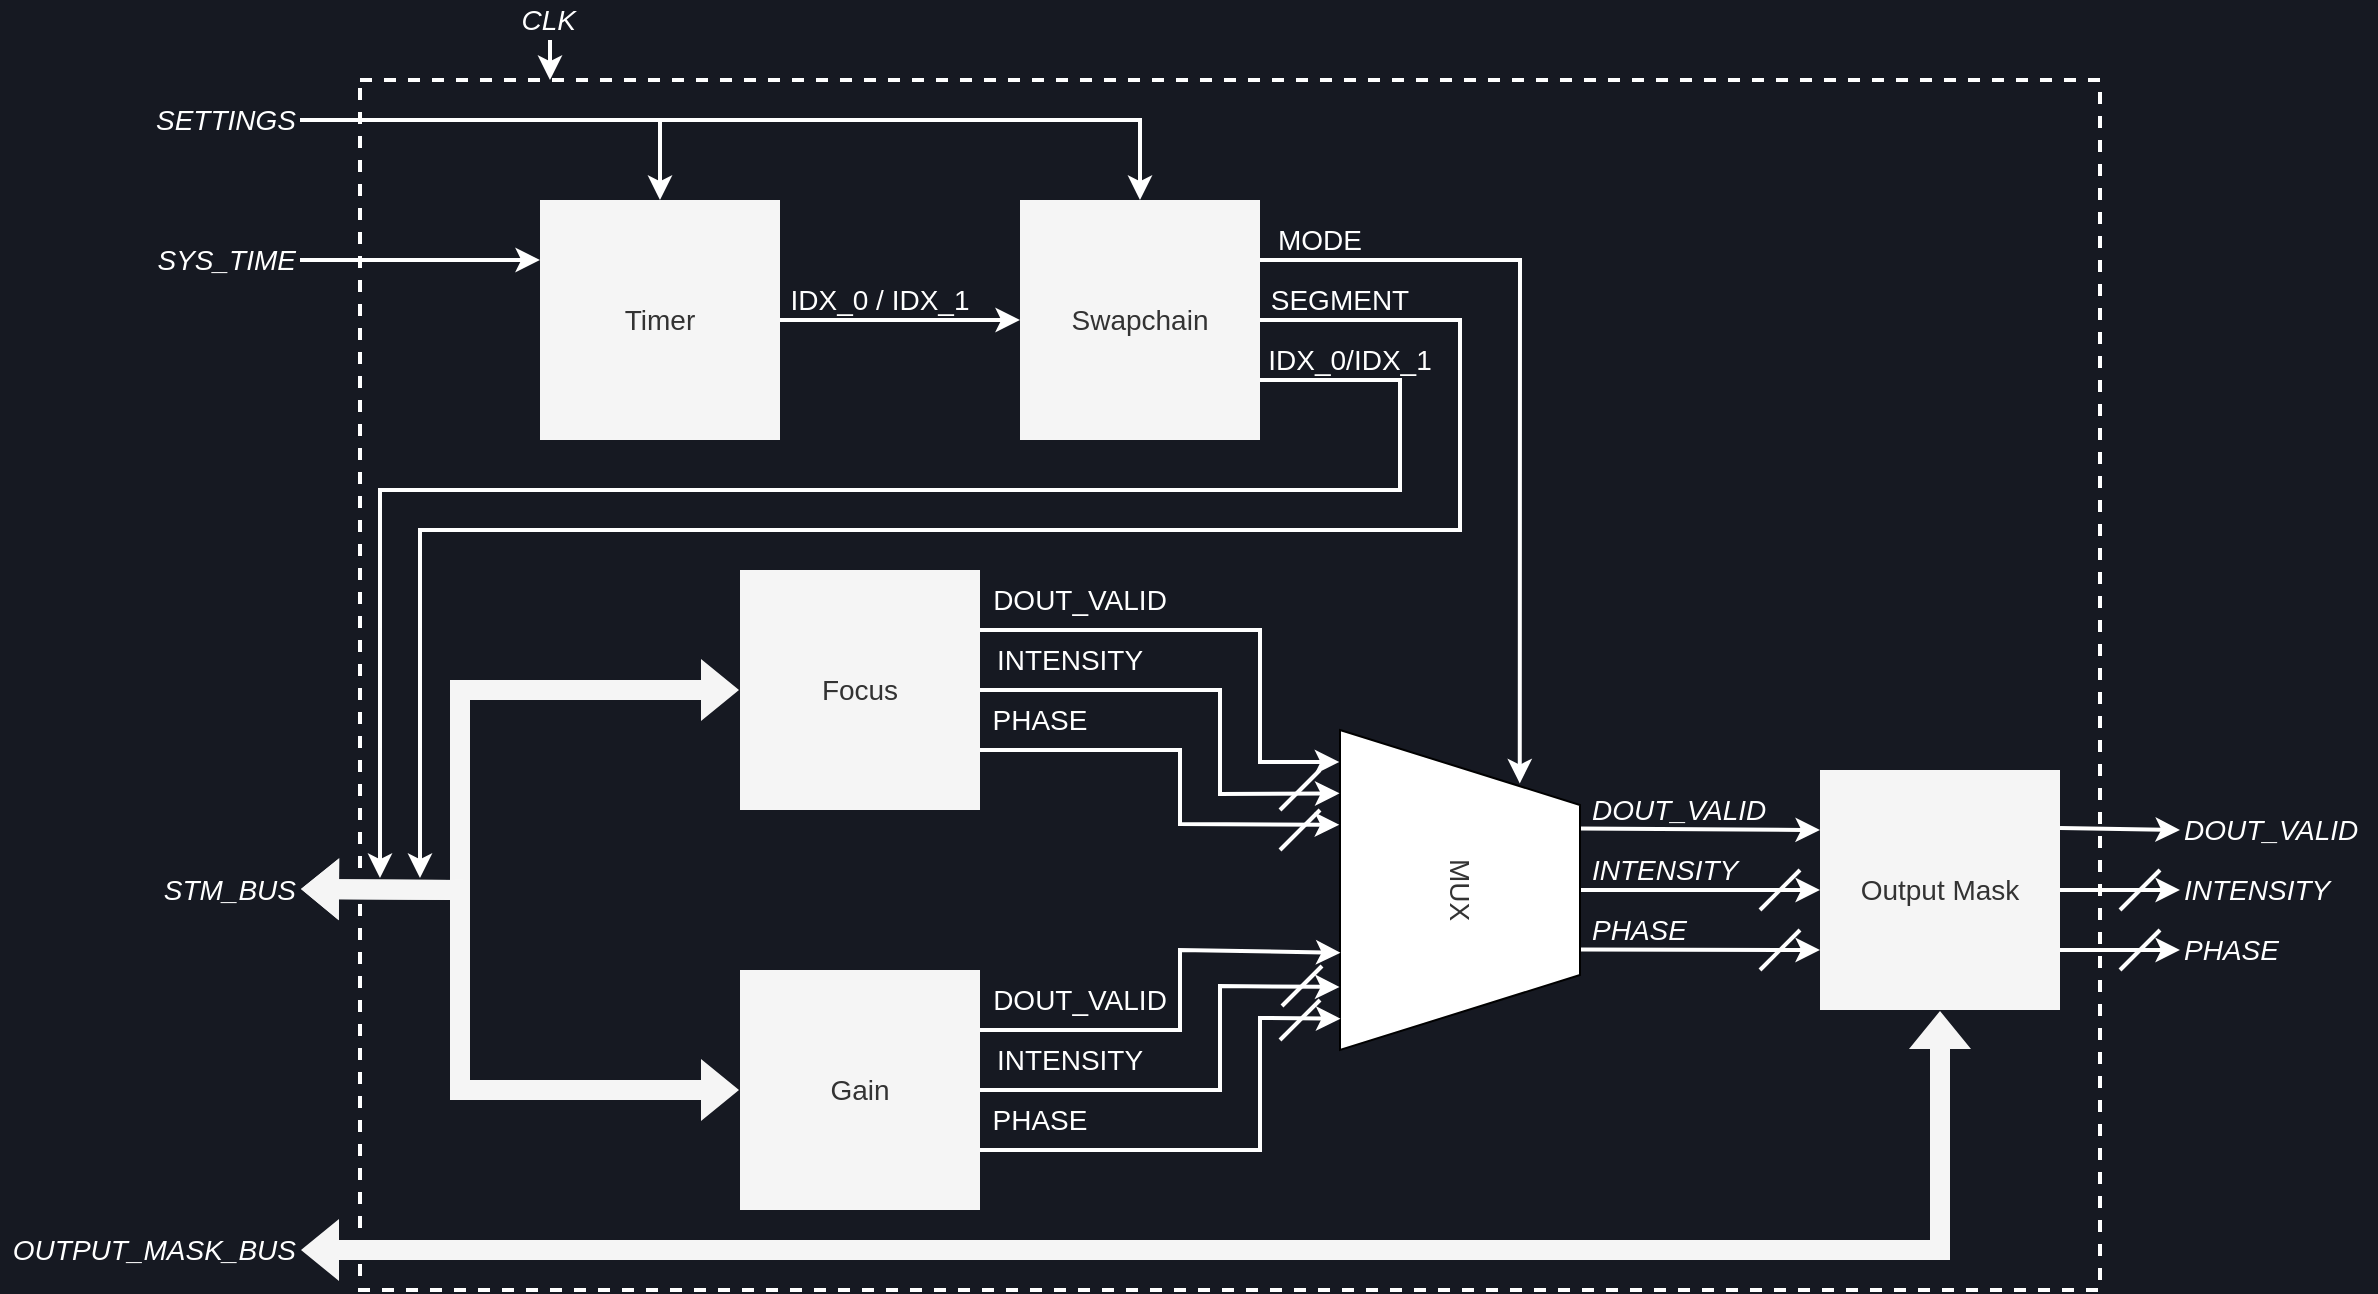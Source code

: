 <mxfile compressed="false">
    <diagram id="86R6ZRfhnQo9sD8B5-7s" name="Page-1">
        <mxGraphModel dx="2072" dy="810" grid="1" gridSize="10" guides="1" tooltips="1" connect="1" arrows="1" fold="1" page="1" pageScale="1" pageWidth="827" pageHeight="1169" background="#161922" math="0" shadow="0">
            <root>
                <mxCell id="0"/>
                <mxCell id="1" parent="0"/>
                <mxCell id="140" value="" style="rounded=0;whiteSpace=wrap;html=1;labelBackgroundColor=none;fontSize=14;fontColor=#333333;strokeColor=#FFFFFF;strokeWidth=2;fillColor=none;dashed=1;" parent="1" vertex="1">
                    <mxGeometry x="220" y="90" width="870" height="605" as="geometry"/>
                </mxCell>
                <mxCell id="96" value="Timer" style="rounded=0;whiteSpace=wrap;html=1;fontFamily=Helvetica;fontSize=14;fontColor=#333333;strokeColor=none;strokeWidth=3;fillColor=#f5f5f5;" parent="1" vertex="1">
                    <mxGeometry x="310" y="150" width="120" height="120" as="geometry"/>
                </mxCell>
                <mxCell id="97" value="Swapchain" style="rounded=0;whiteSpace=wrap;html=1;fontFamily=Helvetica;fontSize=14;fontColor=#333333;strokeColor=none;strokeWidth=3;fillColor=#f5f5f5;" parent="1" vertex="1">
                    <mxGeometry x="550" y="150" width="120" height="120" as="geometry"/>
                </mxCell>
                <mxCell id="100" style="edgeStyle=none;rounded=0;html=1;exitX=1;exitY=0.25;exitDx=0;exitDy=0;fontColor=#333333;strokeColor=#FFFFFF;strokeWidth=2;entryX=0;entryY=0.25;entryDx=0;entryDy=0;" parent="1" edge="1">
                    <mxGeometry relative="1" as="geometry">
                        <mxPoint x="430" y="210" as="sourcePoint"/>
                        <mxPoint x="550" y="210" as="targetPoint"/>
                    </mxGeometry>
                </mxCell>
                <mxCell id="102" value="&lt;span style=&quot;font-size: 14px&quot;&gt;&lt;font style=&quot;color: rgb(255, 255, 255);&quot;&gt;IDX_0 / IDX_1&lt;/font&gt;&lt;/span&gt;" style="text;html=1;strokeColor=none;fillColor=none;align=center;verticalAlign=middle;whiteSpace=wrap;rounded=0;fontFamily=Helvetica;fontSize=14;fontColor=#FFFFFF;strokeWidth=2;" parent="1" vertex="1">
                    <mxGeometry x="430" y="190" width="100" height="20" as="geometry"/>
                </mxCell>
                <mxCell id="104" style="edgeStyle=none;rounded=0;html=1;exitX=1;exitY=0.25;exitDx=0;exitDy=0;fontColor=#333333;strokeColor=#FFFFFF;strokeWidth=2;entryX=0.167;entryY=0.251;entryDx=0;entryDy=0;entryPerimeter=0;" parent="1" target="143" edge="1">
                    <mxGeometry relative="1" as="geometry">
                        <mxPoint x="670" y="180" as="sourcePoint"/>
                        <mxPoint x="800" y="310" as="targetPoint"/>
                        <Array as="points">
                            <mxPoint x="800" y="180"/>
                        </Array>
                    </mxGeometry>
                </mxCell>
                <mxCell id="105" value="&lt;span style=&quot;font-size: 14px&quot;&gt;&lt;font style=&quot;color: rgb(255, 255, 255);&quot;&gt;MODE&lt;/font&gt;&lt;/span&gt;" style="text;html=1;strokeColor=none;fillColor=none;align=center;verticalAlign=middle;whiteSpace=wrap;rounded=0;fontFamily=Helvetica;fontSize=14;fontColor=#FFFFFF;strokeWidth=2;" parent="1" vertex="1">
                    <mxGeometry x="670" y="160" width="60" height="20" as="geometry"/>
                </mxCell>
                <mxCell id="106" style="edgeStyle=none;rounded=0;html=1;exitX=1;exitY=0.75;exitDx=0;exitDy=0;fontColor=#333333;strokeColor=#FFFFFF;strokeWidth=2;" parent="1" edge="1">
                    <mxGeometry relative="1" as="geometry">
                        <mxPoint x="670" y="210" as="sourcePoint"/>
                        <mxPoint x="250" y="489" as="targetPoint"/>
                        <Array as="points">
                            <mxPoint x="770" y="210"/>
                            <mxPoint x="770" y="315"/>
                            <mxPoint x="250" y="315"/>
                        </Array>
                    </mxGeometry>
                </mxCell>
                <mxCell id="108" value="" style="edgeStyle=none;html=1;" parent="1" source="107" target="97" edge="1">
                    <mxGeometry relative="1" as="geometry"/>
                </mxCell>
                <mxCell id="107" value="&lt;span style=&quot;font-size: 14px&quot;&gt;&lt;font style=&quot;color: rgb(255, 255, 255);&quot;&gt;SEGMENT&lt;/font&gt;&lt;/span&gt;" style="text;html=1;strokeColor=none;fillColor=none;align=center;verticalAlign=middle;whiteSpace=wrap;rounded=0;fontFamily=Helvetica;fontSize=14;fontColor=#FFFFFF;strokeWidth=2;" parent="1" vertex="1">
                    <mxGeometry x="670" y="190" width="80" height="20" as="geometry"/>
                </mxCell>
                <mxCell id="109" style="edgeStyle=none;rounded=0;html=1;exitX=1;exitY=0.75;exitDx=0;exitDy=0;fontColor=#333333;strokeColor=#FFFFFF;strokeWidth=2;" parent="1" edge="1">
                    <mxGeometry relative="1" as="geometry">
                        <mxPoint x="670" y="240" as="sourcePoint"/>
                        <mxPoint x="230" y="489" as="targetPoint"/>
                        <Array as="points">
                            <mxPoint x="740" y="240"/>
                            <mxPoint x="740" y="295"/>
                            <mxPoint x="230" y="295"/>
                        </Array>
                    </mxGeometry>
                </mxCell>
                <mxCell id="110" value="&lt;span style=&quot;font-size: 14px&quot;&gt;&lt;font style=&quot;color: rgb(255, 255, 255);&quot;&gt;IDX_0/IDX_1&lt;/font&gt;&lt;/span&gt;" style="text;html=1;strokeColor=none;fillColor=none;align=center;verticalAlign=middle;whiteSpace=wrap;rounded=0;fontFamily=Helvetica;fontSize=14;fontColor=#FFFFFF;strokeWidth=2;" parent="1" vertex="1">
                    <mxGeometry x="670" y="220" width="90" height="20" as="geometry"/>
                </mxCell>
                <mxCell id="111" value="&lt;i style=&quot;font-size: 14px;&quot;&gt;&lt;font style=&quot;color: rgb(255, 255, 255);&quot;&gt;SETTINGS&lt;/font&gt;&lt;/i&gt;" style="text;html=1;strokeColor=none;fillColor=none;align=right;verticalAlign=middle;whiteSpace=wrap;rounded=0;labelBackgroundColor=none;fontSize=14;fontColor=#FFFFFF;" parent="1" vertex="1">
                    <mxGeometry x="110" y="90" width="80" height="40" as="geometry"/>
                </mxCell>
                <mxCell id="112" style="edgeStyle=none;rounded=0;html=1;exitX=1;exitY=0.5;exitDx=0;exitDy=0;fontColor=#333333;strokeColor=#FFFFFF;strokeWidth=2;entryX=0.5;entryY=0;entryDx=0;entryDy=0;" parent="1" source="111" target="96" edge="1">
                    <mxGeometry relative="1" as="geometry">
                        <mxPoint x="250" y="-260" as="sourcePoint"/>
                        <mxPoint x="590" y="-200.0" as="targetPoint"/>
                        <Array as="points">
                            <mxPoint x="370" y="110"/>
                        </Array>
                    </mxGeometry>
                </mxCell>
                <mxCell id="113" style="edgeStyle=none;rounded=0;html=1;exitX=1;exitY=0.5;exitDx=0;exitDy=0;fontColor=#333333;strokeColor=#FFFFFF;strokeWidth=2;entryX=0.5;entryY=0;entryDx=0;entryDy=0;" parent="1" source="111" target="97" edge="1">
                    <mxGeometry relative="1" as="geometry">
                        <mxPoint x="250" y="120" as="sourcePoint"/>
                        <mxPoint x="380" y="160.0" as="targetPoint"/>
                        <Array as="points">
                            <mxPoint x="610" y="110"/>
                        </Array>
                    </mxGeometry>
                </mxCell>
                <mxCell id="114" value="&lt;i&gt;&lt;font style=&quot;color: rgb(255, 255, 255);&quot;&gt;SYS_TIME&lt;/font&gt;&lt;/i&gt;" style="text;html=1;strokeColor=none;fillColor=none;align=right;verticalAlign=middle;whiteSpace=wrap;rounded=0;labelBackgroundColor=none;fontSize=14;fontColor=#FFFFFF;" parent="1" vertex="1">
                    <mxGeometry x="100" y="160" width="90" height="40" as="geometry"/>
                </mxCell>
                <mxCell id="115" style="edgeStyle=none;rounded=0;html=1;exitX=1;exitY=0.5;exitDx=0;exitDy=0;fontColor=#333333;strokeColor=#FFFFFF;strokeWidth=2;entryX=0;entryY=0.25;entryDx=0;entryDy=0;" parent="1" source="114" target="96" edge="1">
                    <mxGeometry relative="1" as="geometry">
                        <mxPoint x="250" y="120" as="sourcePoint"/>
                        <mxPoint x="620" y="160" as="targetPoint"/>
                        <Array as="points"/>
                    </mxGeometry>
                </mxCell>
                <mxCell id="126" value="&lt;i&gt;&lt;font style=&quot;color: rgb(255, 255, 255);&quot;&gt;STM_BUS&lt;/font&gt;&lt;/i&gt;" style="text;html=1;strokeColor=none;fillColor=none;align=right;verticalAlign=middle;whiteSpace=wrap;rounded=0;labelBackgroundColor=none;fontSize=14;fontColor=#FFFFFF;" parent="1" vertex="1">
                    <mxGeometry x="100" y="475" width="90" height="40" as="geometry"/>
                </mxCell>
                <mxCell id="127" value="&lt;i&gt;&lt;font style=&quot;color: rgb(255, 255, 255);&quot;&gt;DOUT_VALID&lt;/font&gt;&lt;/i&gt;" style="text;html=1;strokeColor=none;fillColor=none;align=left;verticalAlign=middle;whiteSpace=wrap;rounded=0;fontFamily=Helvetica;fontSize=14;fontColor=#FFFFFF;" parent="1" vertex="1">
                    <mxGeometry x="834" y="435" width="98" height="40" as="geometry"/>
                </mxCell>
                <mxCell id="131" value="&lt;i&gt;&lt;font style=&quot;color: rgb(255, 255, 255);&quot;&gt;INTENSITY&lt;/font&gt;&lt;/i&gt;" style="text;html=1;strokeColor=none;fillColor=none;align=left;verticalAlign=middle;whiteSpace=wrap;rounded=0;labelBackgroundColor=none;fontSize=14;fontColor=#FFFFFF;" parent="1" vertex="1">
                    <mxGeometry x="834" y="465" width="90" height="40" as="geometry"/>
                </mxCell>
                <mxCell id="132" style="edgeStyle=none;rounded=0;html=1;exitX=0.5;exitY=0;exitDx=0;exitDy=0;fontColor=#333333;strokeColor=#FFFFFF;strokeWidth=2;entryX=0;entryY=0.5;entryDx=0;entryDy=0;" parent="1" target="174" edge="1" source="143">
                    <mxGeometry relative="1" as="geometry">
                        <mxPoint x="840" y="494.86" as="sourcePoint"/>
                        <mxPoint x="925" y="494.86" as="targetPoint"/>
                    </mxGeometry>
                </mxCell>
                <mxCell id="133" style="edgeStyle=none;rounded=0;html=1;exitX=0.308;exitY=0.003;exitDx=0;exitDy=0;fontColor=#333333;strokeColor=#FFFFFF;strokeWidth=2;entryX=0;entryY=0.25;entryDx=0;entryDy=0;exitPerimeter=0;" parent="1" target="174" edge="1" source="143">
                    <mxGeometry relative="1" as="geometry">
                        <mxPoint x="1031" y="495" as="sourcePoint"/>
                        <mxPoint x="1121" y="475" as="targetPoint"/>
                    </mxGeometry>
                </mxCell>
                <mxCell id="134" value="" style="endArrow=none;html=1;rounded=1;labelBackgroundColor=default;fontFamily=Helvetica;fontSize=14;fontColor=#000000;strokeColor=#FFFFFF;strokeWidth=2;shape=connector;fillColor=#f5f5f5;" parent="1" edge="1">
                    <mxGeometry width="50" height="50" relative="1" as="geometry">
                        <mxPoint x="920" y="505.0" as="sourcePoint"/>
                        <mxPoint x="940" y="485.0" as="targetPoint"/>
                    </mxGeometry>
                </mxCell>
                <mxCell id="135" value="&lt;i&gt;&lt;font style=&quot;color: rgb(255, 255, 255);&quot;&gt;PHASE&lt;/font&gt;&lt;/i&gt;" style="text;html=1;strokeColor=none;fillColor=none;align=left;verticalAlign=middle;whiteSpace=wrap;rounded=0;labelBackgroundColor=none;fontSize=14;fontColor=#FFFFFF;" parent="1" vertex="1">
                    <mxGeometry x="834" y="495" width="78" height="40" as="geometry"/>
                </mxCell>
                <mxCell id="136" style="edgeStyle=none;rounded=0;html=1;fontColor=#333333;strokeColor=#FFFFFF;strokeWidth=2;entryX=0;entryY=0.75;entryDx=0;entryDy=0;exitX=0.686;exitY=0.002;exitDx=0;exitDy=0;exitPerimeter=0;" parent="1" source="143" target="174" edge="1">
                    <mxGeometry relative="1" as="geometry">
                        <mxPoint x="1031.6" y="524.76" as="sourcePoint"/>
                        <mxPoint x="1121" y="380" as="targetPoint"/>
                    </mxGeometry>
                </mxCell>
                <mxCell id="137" value="" style="endArrow=none;html=1;rounded=1;labelBackgroundColor=default;fontFamily=Helvetica;fontSize=14;fontColor=#000000;strokeColor=#FFFFFF;strokeWidth=2;shape=connector;fillColor=#f5f5f5;" parent="1" edge="1">
                    <mxGeometry width="50" height="50" relative="1" as="geometry">
                        <mxPoint x="920" y="535.0" as="sourcePoint"/>
                        <mxPoint x="940" y="515.0" as="targetPoint"/>
                    </mxGeometry>
                </mxCell>
                <mxCell id="141" value="&lt;i style=&quot;font-size: 14px;&quot;&gt;&lt;font style=&quot;color: rgb(255, 255, 255);&quot;&gt;CLK&lt;/font&gt;&lt;/i&gt;" style="text;html=1;strokeColor=none;fillColor=none;align=right;verticalAlign=middle;whiteSpace=wrap;rounded=0;labelBackgroundColor=none;fontSize=14;fontColor=#FFFFFF;" parent="1" vertex="1">
                    <mxGeometry x="300" y="50" width="30" height="20" as="geometry"/>
                </mxCell>
                <mxCell id="142" style="edgeStyle=none;rounded=0;html=1;exitX=0.5;exitY=1;exitDx=0;exitDy=0;fontColor=#333333;strokeColor=#FFFFFF;strokeWidth=2;" parent="1" source="141" edge="1">
                    <mxGeometry relative="1" as="geometry">
                        <mxPoint x="230" y="200" as="sourcePoint"/>
                        <mxPoint x="315" y="90" as="targetPoint"/>
                    </mxGeometry>
                </mxCell>
                <mxCell id="143" value="&lt;span style=&quot;color: rgb(51, 51, 51); font-size: 14px;&quot;&gt;MUX&lt;/span&gt;" style="shape=trapezoid;perimeter=trapezoidPerimeter;whiteSpace=wrap;html=1;fixedSize=1;rotation=90;size=37.5;fillColor=#FFFFFF;" parent="1" vertex="1">
                    <mxGeometry x="690" y="435" width="160" height="120" as="geometry"/>
                </mxCell>
                <mxCell id="145" value="Focus" style="rounded=0;whiteSpace=wrap;html=1;fontFamily=Helvetica;fontSize=14;fontColor=#333333;strokeColor=none;strokeWidth=3;fillColor=#f5f5f5;" parent="1" vertex="1">
                    <mxGeometry x="410" y="335" width="120" height="120" as="geometry"/>
                </mxCell>
                <mxCell id="146" value="Gain" style="rounded=0;whiteSpace=wrap;html=1;fontFamily=Helvetica;fontSize=14;fontColor=#333333;strokeColor=none;strokeWidth=3;fillColor=#f5f5f5;" parent="1" vertex="1">
                    <mxGeometry x="410" y="535" width="120" height="120" as="geometry"/>
                </mxCell>
                <mxCell id="150" style="edgeStyle=none;rounded=0;html=1;exitX=1;exitY=0.25;exitDx=0;exitDy=0;fontColor=#333333;strokeColor=#FFFFFF;strokeWidth=2;entryX=0.1;entryY=1.003;entryDx=0;entryDy=0;entryPerimeter=0;" parent="1" source="145" target="143" edge="1">
                    <mxGeometry relative="1" as="geometry">
                        <mxPoint x="484" y="565" as="sourcePoint"/>
                        <mxPoint x="374" y="575" as="targetPoint"/>
                        <Array as="points">
                            <mxPoint x="670" y="365"/>
                            <mxPoint x="670" y="431"/>
                        </Array>
                    </mxGeometry>
                </mxCell>
                <mxCell id="151" style="edgeStyle=none;rounded=0;html=1;exitX=1;exitY=0.5;exitDx=0;exitDy=0;fontColor=#333333;strokeColor=#FFFFFF;strokeWidth=2;entryX=0.198;entryY=1.002;entryDx=0;entryDy=0;entryPerimeter=0;" parent="1" source="145" target="143" edge="1">
                    <mxGeometry relative="1" as="geometry">
                        <mxPoint x="484" y="590" as="sourcePoint"/>
                        <mxPoint x="574" y="570" as="targetPoint"/>
                        <Array as="points">
                            <mxPoint x="650" y="395"/>
                            <mxPoint x="650" y="447"/>
                        </Array>
                    </mxGeometry>
                </mxCell>
                <mxCell id="152" value="" style="endArrow=none;html=1;rounded=1;labelBackgroundColor=default;fontFamily=Helvetica;fontSize=14;fontColor=#000000;strokeColor=#FFFFFF;strokeWidth=2;shape=connector;fillColor=#f5f5f5;" parent="1" edge="1">
                    <mxGeometry width="50" height="50" relative="1" as="geometry">
                        <mxPoint x="680" y="455.0" as="sourcePoint"/>
                        <mxPoint x="700" y="435.0" as="targetPoint"/>
                    </mxGeometry>
                </mxCell>
                <mxCell id="154" style="edgeStyle=none;rounded=0;html=1;fontColor=#333333;strokeColor=#FFFFFF;strokeWidth=2;entryX=0.296;entryY=1.003;entryDx=0;entryDy=0;exitX=1;exitY=0.75;exitDx=0;exitDy=0;entryPerimeter=0;" parent="1" source="145" target="143" edge="1">
                    <mxGeometry relative="1" as="geometry">
                        <mxPoint x="484.6" y="734.76" as="sourcePoint"/>
                        <mxPoint x="574" y="590" as="targetPoint"/>
                        <Array as="points">
                            <mxPoint x="630" y="425"/>
                            <mxPoint x="630" y="462"/>
                        </Array>
                    </mxGeometry>
                </mxCell>
                <mxCell id="155" value="" style="endArrow=none;html=1;rounded=1;labelBackgroundColor=default;fontFamily=Helvetica;fontSize=14;fontColor=#000000;strokeColor=#FFFFFF;strokeWidth=2;shape=connector;fillColor=#f5f5f5;" parent="1" edge="1">
                    <mxGeometry width="50" height="50" relative="1" as="geometry">
                        <mxPoint x="680" y="475.0" as="sourcePoint"/>
                        <mxPoint x="700" y="455.0" as="targetPoint"/>
                    </mxGeometry>
                </mxCell>
                <mxCell id="158" value="&lt;span style=&quot;font-style: normal;&quot;&gt;&lt;font style=&quot;color: rgb(255, 255, 255);&quot;&gt;DOUT_VALID&lt;/font&gt;&lt;/span&gt;" style="text;html=1;strokeColor=none;fillColor=none;align=center;verticalAlign=middle;whiteSpace=wrap;rounded=0;fontFamily=Helvetica;fontSize=14;fontColor=#FFFFFF;fontStyle=2" parent="1" vertex="1">
                    <mxGeometry x="530" y="335" width="100" height="30" as="geometry"/>
                </mxCell>
                <mxCell id="160" value="INTENSITY" style="text;html=1;strokeColor=none;fillColor=none;align=center;verticalAlign=middle;whiteSpace=wrap;rounded=0;fontFamily=Helvetica;fontSize=14;fontColor=#FFFFFF;" parent="1" vertex="1">
                    <mxGeometry x="530" y="365" width="90" height="30" as="geometry"/>
                </mxCell>
                <mxCell id="161" value="PHASE" style="text;html=1;strokeColor=none;fillColor=none;align=center;verticalAlign=middle;whiteSpace=wrap;rounded=0;fontFamily=Helvetica;fontSize=14;fontColor=#FFFFFF;" parent="1" vertex="1">
                    <mxGeometry x="530" y="395" width="60" height="30" as="geometry"/>
                </mxCell>
                <mxCell id="163" style="edgeStyle=none;rounded=0;html=1;fontColor=#333333;strokeColor=#FFFFFF;strokeWidth=2;entryX=0.696;entryY=0.998;entryDx=0;entryDy=0;exitX=1;exitY=0.25;exitDx=0;exitDy=0;entryPerimeter=0;" parent="1" source="146" target="143" edge="1">
                    <mxGeometry relative="1" as="geometry">
                        <mxPoint x="290" y="845" as="sourcePoint"/>
                        <mxPoint x="510" y="845.0" as="targetPoint"/>
                        <Array as="points">
                            <mxPoint x="630" y="565"/>
                            <mxPoint x="630" y="525"/>
                        </Array>
                    </mxGeometry>
                </mxCell>
                <mxCell id="164" style="edgeStyle=none;rounded=0;html=1;fontColor=#333333;strokeColor=#FFFFFF;strokeWidth=2;entryX=0.803;entryY=1.002;entryDx=0;entryDy=0;exitX=1;exitY=0.5;exitDx=0;exitDy=0;entryPerimeter=0;" parent="1" source="146" target="143" edge="1">
                    <mxGeometry relative="1" as="geometry">
                        <mxPoint x="440" y="575.0" as="sourcePoint"/>
                        <mxPoint x="720.24" y="536.36" as="targetPoint"/>
                        <Array as="points">
                            <mxPoint x="650" y="595"/>
                            <mxPoint x="650" y="543"/>
                        </Array>
                    </mxGeometry>
                </mxCell>
                <mxCell id="165" style="edgeStyle=none;rounded=0;html=1;fontColor=#333333;strokeColor=#FFFFFF;strokeWidth=2;entryX=0.902;entryY=0.998;entryDx=0;entryDy=0;exitX=1;exitY=0.75;exitDx=0;exitDy=0;entryPerimeter=0;" parent="1" source="146" target="143" edge="1">
                    <mxGeometry relative="1" as="geometry">
                        <mxPoint x="440" y="605" as="sourcePoint"/>
                        <mxPoint x="720" y="553.64" as="targetPoint"/>
                        <Array as="points">
                            <mxPoint x="670" y="625"/>
                            <mxPoint x="670" y="559"/>
                        </Array>
                    </mxGeometry>
                </mxCell>
                <mxCell id="167" value="&lt;span style=&quot;font-style: normal;&quot;&gt;&lt;font style=&quot;color: rgb(255, 255, 255);&quot;&gt;DOUT_VALID&lt;/font&gt;&lt;/span&gt;" style="text;html=1;strokeColor=none;fillColor=none;align=center;verticalAlign=middle;whiteSpace=wrap;rounded=0;fontFamily=Helvetica;fontSize=14;fontColor=#FFFFFF;fontStyle=2" parent="1" vertex="1">
                    <mxGeometry x="530" y="535" width="100" height="30" as="geometry"/>
                </mxCell>
                <mxCell id="168" value="INTENSITY" style="text;html=1;strokeColor=none;fillColor=none;align=center;verticalAlign=middle;whiteSpace=wrap;rounded=0;fontFamily=Helvetica;fontSize=14;fontColor=#FFFFFF;" parent="1" vertex="1">
                    <mxGeometry x="530" y="565" width="90" height="30" as="geometry"/>
                </mxCell>
                <mxCell id="169" value="PHASE" style="text;html=1;strokeColor=none;fillColor=none;align=center;verticalAlign=middle;whiteSpace=wrap;rounded=0;fontFamily=Helvetica;fontSize=14;fontColor=#FFFFFF;" parent="1" vertex="1">
                    <mxGeometry x="530" y="595" width="60" height="30" as="geometry"/>
                </mxCell>
                <mxCell id="170" value="" style="shape=flexArrow;endArrow=classic;html=1;rounded=0;labelBackgroundColor=default;fontFamily=Helvetica;fontSize=14;fontColor=#000000;strokeColor=none;strokeWidth=1;jumpStyle=arc;fillColor=#f5f5f5;entryX=0;entryY=0.5;entryDx=0;entryDy=0;startArrow=block;" parent="1" target="145" edge="1">
                    <mxGeometry width="50" height="50" relative="1" as="geometry">
                        <mxPoint x="190" y="494.47" as="sourcePoint"/>
                        <mxPoint x="670" y="494.47" as="targetPoint"/>
                        <Array as="points">
                            <mxPoint x="270" y="495"/>
                            <mxPoint x="270" y="395"/>
                        </Array>
                    </mxGeometry>
                </mxCell>
                <mxCell id="171" value="" style="shape=flexArrow;endArrow=classic;html=1;rounded=0;labelBackgroundColor=default;fontFamily=Helvetica;fontSize=14;fontColor=#000000;strokeColor=none;strokeWidth=1;jumpStyle=arc;fillColor=#f5f5f5;entryX=0;entryY=0.5;entryDx=0;entryDy=0;startArrow=block;" parent="1" target="146" edge="1">
                    <mxGeometry width="50" height="50" relative="1" as="geometry">
                        <mxPoint x="190" y="494.47" as="sourcePoint"/>
                        <mxPoint x="310" y="395" as="targetPoint"/>
                        <Array as="points">
                            <mxPoint x="270" y="495"/>
                            <mxPoint x="270" y="595"/>
                        </Array>
                    </mxGeometry>
                </mxCell>
                <mxCell id="172" value="" style="endArrow=none;html=1;rounded=1;labelBackgroundColor=default;fontFamily=Helvetica;fontSize=14;fontColor=#000000;strokeColor=#FFFFFF;strokeWidth=2;shape=connector;fillColor=#f5f5f5;" parent="1" edge="1">
                    <mxGeometry width="50" height="50" relative="1" as="geometry">
                        <mxPoint x="681" y="553.0" as="sourcePoint"/>
                        <mxPoint x="701" y="533.0" as="targetPoint"/>
                    </mxGeometry>
                </mxCell>
                <mxCell id="173" value="" style="endArrow=none;html=1;rounded=1;labelBackgroundColor=default;fontFamily=Helvetica;fontSize=14;fontColor=#000000;strokeColor=#FFFFFF;strokeWidth=2;shape=connector;fillColor=#f5f5f5;" parent="1" edge="1">
                    <mxGeometry width="50" height="50" relative="1" as="geometry">
                        <mxPoint x="680" y="570.0" as="sourcePoint"/>
                        <mxPoint x="700" y="550.0" as="targetPoint"/>
                    </mxGeometry>
                </mxCell>
                <mxCell id="174" value="Output Mask" style="rounded=0;whiteSpace=wrap;html=1;fontFamily=Helvetica;fontSize=14;fontColor=#333333;strokeColor=none;strokeWidth=3;fillColor=#f5f5f5;" vertex="1" parent="1">
                    <mxGeometry x="950" y="435" width="120" height="120" as="geometry"/>
                </mxCell>
                <mxCell id="182" value="&lt;i&gt;&lt;font style=&quot;color: rgb(255, 255, 255);&quot;&gt;DOUT_VALID&lt;/font&gt;&lt;/i&gt;" style="text;html=1;strokeColor=none;fillColor=none;align=left;verticalAlign=middle;whiteSpace=wrap;rounded=0;fontFamily=Helvetica;fontSize=14;fontColor=#FFFFFF;" vertex="1" parent="1">
                    <mxGeometry x="1130" y="445" width="98" height="40" as="geometry"/>
                </mxCell>
                <mxCell id="183" value="&lt;i&gt;&lt;font style=&quot;color: rgb(255, 255, 255);&quot;&gt;INTENSITY&lt;/font&gt;&lt;/i&gt;" style="text;html=1;strokeColor=none;fillColor=none;align=left;verticalAlign=middle;whiteSpace=wrap;rounded=0;labelBackgroundColor=none;fontSize=14;fontColor=#FFFFFF;" vertex="1" parent="1">
                    <mxGeometry x="1130" y="475" width="90" height="40" as="geometry"/>
                </mxCell>
                <mxCell id="184" style="edgeStyle=none;rounded=0;html=1;exitX=0.5;exitY=0;exitDx=0;exitDy=0;fontColor=#333333;strokeColor=#FFFFFF;strokeWidth=2;entryX=0;entryY=0.5;entryDx=0;entryDy=0;" edge="1" parent="1" target="183">
                    <mxGeometry relative="1" as="geometry">
                        <mxPoint x="1070" y="495" as="sourcePoint"/>
                        <mxPoint x="1190" y="495" as="targetPoint"/>
                    </mxGeometry>
                </mxCell>
                <mxCell id="185" style="edgeStyle=none;rounded=0;html=1;exitX=0.308;exitY=0.003;exitDx=0;exitDy=0;fontColor=#333333;strokeColor=#FFFFFF;strokeWidth=2;entryX=0;entryY=0.5;entryDx=0;entryDy=0;exitPerimeter=0;" edge="1" parent="1" target="182">
                    <mxGeometry relative="1" as="geometry">
                        <mxPoint x="1070" y="464" as="sourcePoint"/>
                        <mxPoint x="1190" y="465" as="targetPoint"/>
                    </mxGeometry>
                </mxCell>
                <mxCell id="186" value="" style="endArrow=none;html=1;rounded=1;labelBackgroundColor=default;fontFamily=Helvetica;fontSize=14;fontColor=#000000;strokeColor=#FFFFFF;strokeWidth=2;shape=connector;fillColor=#f5f5f5;" edge="1" parent="1">
                    <mxGeometry width="50" height="50" relative="1" as="geometry">
                        <mxPoint x="1100" y="505.0" as="sourcePoint"/>
                        <mxPoint x="1120" y="485.0" as="targetPoint"/>
                    </mxGeometry>
                </mxCell>
                <mxCell id="187" value="&lt;i&gt;&lt;font style=&quot;color: rgb(255, 255, 255);&quot;&gt;PHASE&lt;/font&gt;&lt;/i&gt;" style="text;html=1;strokeColor=none;fillColor=none;align=left;verticalAlign=middle;whiteSpace=wrap;rounded=0;labelBackgroundColor=none;fontSize=14;fontColor=#FFFFFF;" vertex="1" parent="1">
                    <mxGeometry x="1130" y="505" width="78" height="40" as="geometry"/>
                </mxCell>
                <mxCell id="188" style="edgeStyle=none;rounded=0;html=1;fontColor=#333333;strokeColor=#FFFFFF;strokeWidth=2;entryX=0;entryY=0.5;entryDx=0;entryDy=0;exitX=0.686;exitY=0.002;exitDx=0;exitDy=0;exitPerimeter=0;" edge="1" parent="1" target="187">
                    <mxGeometry relative="1" as="geometry">
                        <mxPoint x="1070" y="525" as="sourcePoint"/>
                        <mxPoint x="1190" y="525" as="targetPoint"/>
                    </mxGeometry>
                </mxCell>
                <mxCell id="189" value="" style="endArrow=none;html=1;rounded=1;labelBackgroundColor=default;fontFamily=Helvetica;fontSize=14;fontColor=#000000;strokeColor=#FFFFFF;strokeWidth=2;shape=connector;fillColor=#f5f5f5;" edge="1" parent="1">
                    <mxGeometry width="50" height="50" relative="1" as="geometry">
                        <mxPoint x="1100" y="535.0" as="sourcePoint"/>
                        <mxPoint x="1120" y="515.0" as="targetPoint"/>
                    </mxGeometry>
                </mxCell>
                <mxCell id="190" value="" style="shape=flexArrow;endArrow=classic;html=1;rounded=0;labelBackgroundColor=default;fontFamily=Helvetica;fontSize=14;fontColor=#000000;strokeColor=none;strokeWidth=1;jumpStyle=arc;fillColor=#f5f5f5;entryX=0.5;entryY=1;entryDx=0;entryDy=0;startArrow=block;" edge="1" parent="1" target="174">
                    <mxGeometry width="50" height="50" relative="1" as="geometry">
                        <mxPoint x="190" y="675" as="sourcePoint"/>
                        <mxPoint x="993" y="755.53" as="targetPoint"/>
                        <Array as="points">
                            <mxPoint x="1010" y="675"/>
                        </Array>
                    </mxGeometry>
                </mxCell>
                <mxCell id="191" value="&lt;i&gt;&lt;font style=&quot;color: rgb(255, 255, 255);&quot;&gt;OUTPUT_MASK_BUS&lt;/font&gt;&lt;/i&gt;" style="text;html=1;strokeColor=none;fillColor=none;align=right;verticalAlign=middle;whiteSpace=wrap;rounded=0;labelBackgroundColor=none;fontSize=14;fontColor=#FFFFFF;" vertex="1" parent="1">
                    <mxGeometry x="40" y="655" width="150" height="40" as="geometry"/>
                </mxCell>
            </root>
        </mxGraphModel>
    </diagram>
</mxfile>